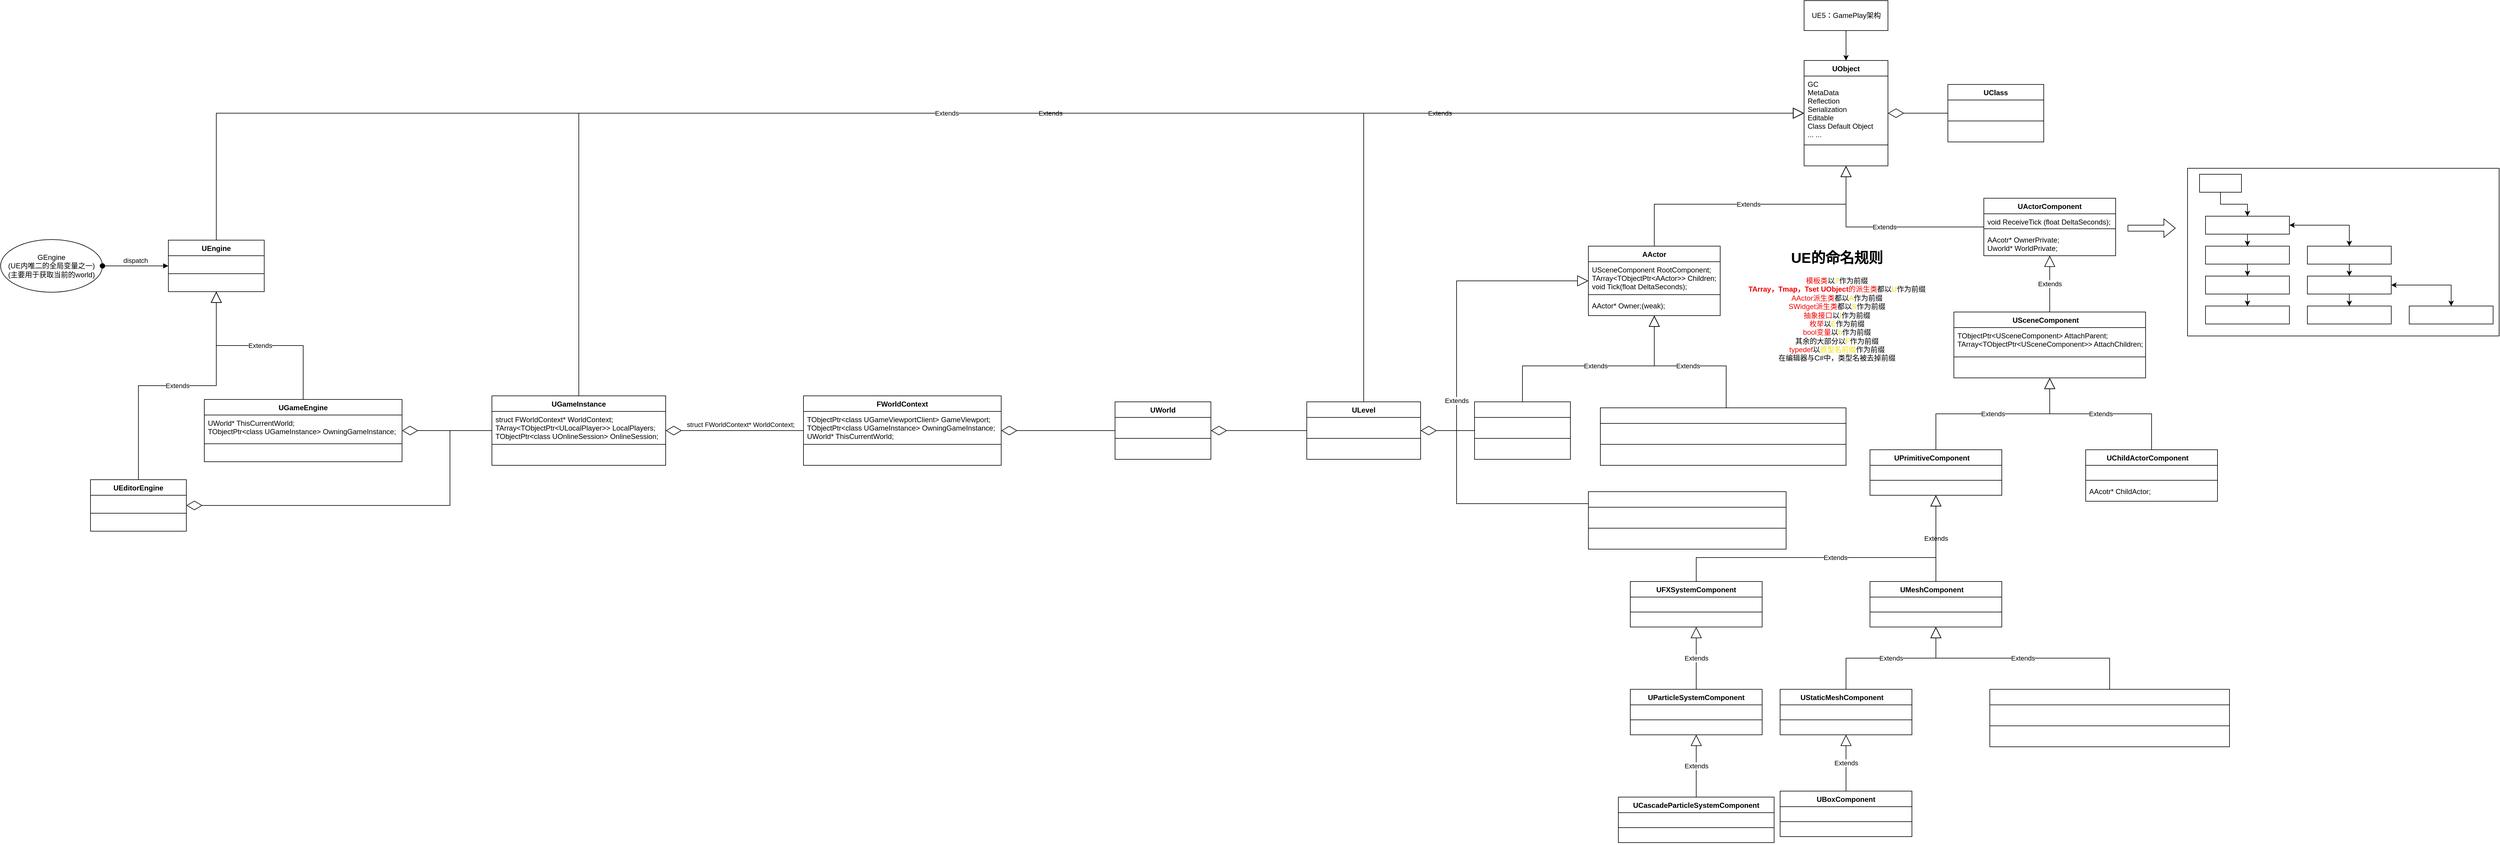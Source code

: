 <mxfile version="20.2.4" type="github">
  <diagram id="C5RBs43oDa-KdzZeNtuy" name="Page-1">
    <mxGraphModel dx="3688" dy="793" grid="1" gridSize="10" guides="0" tooltips="1" connect="1" arrows="1" fold="1" page="1" pageScale="1" pageWidth="827" pageHeight="1169" math="0" shadow="0">
      <root>
        <mxCell id="WIyWlLk6GJQsqaUBKTNV-0" />
        <mxCell id="WIyWlLk6GJQsqaUBKTNV-1" parent="WIyWlLk6GJQsqaUBKTNV-0" />
        <mxCell id="JBzvTZdr12KHgHO6GsRZ-7" style="edgeStyle=orthogonalEdgeStyle;rounded=0;orthogonalLoop=1;jettySize=auto;html=1;entryX=0.5;entryY=0;entryDx=0;entryDy=0;" parent="WIyWlLk6GJQsqaUBKTNV-1" source="JBzvTZdr12KHgHO6GsRZ-0" target="JBzvTZdr12KHgHO6GsRZ-3" edge="1">
          <mxGeometry relative="1" as="geometry" />
        </mxCell>
        <mxCell id="JBzvTZdr12KHgHO6GsRZ-0" value="UE5：GamePlay架构" style="html=1;" parent="WIyWlLk6GJQsqaUBKTNV-1" vertex="1">
          <mxGeometry x="760" y="140" width="140" height="50" as="geometry" />
        </mxCell>
        <mxCell id="JBzvTZdr12KHgHO6GsRZ-3" value="UObject" style="swimlane;fontStyle=1;align=center;verticalAlign=top;childLayout=stackLayout;horizontal=1;startSize=26;horizontalStack=0;resizeParent=1;resizeParentMax=0;resizeLast=0;collapsible=1;marginBottom=0;" parent="WIyWlLk6GJQsqaUBKTNV-1" vertex="1">
          <mxGeometry x="760" y="240" width="140" height="176" as="geometry">
            <mxRectangle x="760" y="240" width="90" height="30" as="alternateBounds" />
          </mxGeometry>
        </mxCell>
        <mxCell id="JBzvTZdr12KHgHO6GsRZ-4" value="GC&#xa;MetaData&#xa;Reflection&#xa;Serialization&#xa;Editable&#xa;Class Default Object&#xa;... ..." style="text;strokeColor=none;fillColor=none;align=left;verticalAlign=top;spacingLeft=4;spacingRight=4;overflow=hidden;rotatable=0;points=[[0,0.5],[1,0.5]];portConstraint=eastwest;" parent="JBzvTZdr12KHgHO6GsRZ-3" vertex="1">
          <mxGeometry y="26" width="140" height="110" as="geometry" />
        </mxCell>
        <mxCell id="JBzvTZdr12KHgHO6GsRZ-5" value="" style="line;strokeWidth=1;fillColor=none;align=left;verticalAlign=middle;spacingTop=-1;spacingLeft=3;spacingRight=3;rotatable=0;labelPosition=right;points=[];portConstraint=eastwest;" parent="JBzvTZdr12KHgHO6GsRZ-3" vertex="1">
          <mxGeometry y="136" width="140" height="10" as="geometry" />
        </mxCell>
        <mxCell id="MUJ9W9dtiulzGYs3bQJl-16" value=" " style="text;strokeColor=none;fillColor=none;align=left;verticalAlign=top;spacingLeft=4;spacingRight=4;overflow=hidden;rotatable=0;points=[[0,0.5],[1,0.5]];portConstraint=eastwest;" parent="JBzvTZdr12KHgHO6GsRZ-3" vertex="1">
          <mxGeometry y="146" width="140" height="30" as="geometry" />
        </mxCell>
        <mxCell id="JBzvTZdr12KHgHO6GsRZ-8" value="" style="endArrow=diamondThin;endFill=0;endSize=24;html=1;rounded=0;entryX=1;entryY=0.5;entryDx=0;entryDy=0;exitX=0;exitY=0.5;exitDx=0;exitDy=0;edgeStyle=orthogonalEdgeStyle;" parent="WIyWlLk6GJQsqaUBKTNV-1" source="JBzvTZdr12KHgHO6GsRZ-9" target="JBzvTZdr12KHgHO6GsRZ-3" edge="1">
          <mxGeometry width="160" relative="1" as="geometry">
            <mxPoint x="1000" y="323" as="sourcePoint" />
            <mxPoint x="1110" y="310" as="targetPoint" />
          </mxGeometry>
        </mxCell>
        <mxCell id="JBzvTZdr12KHgHO6GsRZ-9" value="UClass" style="swimlane;fontStyle=1;align=center;verticalAlign=top;childLayout=stackLayout;horizontal=1;startSize=26;horizontalStack=0;resizeParent=1;resizeParentMax=0;resizeLast=0;collapsible=1;marginBottom=0;" parent="WIyWlLk6GJQsqaUBKTNV-1" vertex="1">
          <mxGeometry x="1000" y="280" width="160" height="96" as="geometry">
            <mxRectangle x="1000" y="284" width="80" height="30" as="alternateBounds" />
          </mxGeometry>
        </mxCell>
        <mxCell id="JBzvTZdr12KHgHO6GsRZ-10" value="  " style="text;strokeColor=none;fillColor=none;align=left;verticalAlign=top;spacingLeft=4;spacingRight=4;overflow=hidden;rotatable=0;points=[[0,0.5],[1,0.5]];portConstraint=eastwest;" parent="JBzvTZdr12KHgHO6GsRZ-9" vertex="1">
          <mxGeometry y="26" width="160" height="30" as="geometry" />
        </mxCell>
        <mxCell id="JBzvTZdr12KHgHO6GsRZ-11" value="" style="line;strokeWidth=1;fillColor=none;align=left;verticalAlign=middle;spacingTop=-1;spacingLeft=3;spacingRight=3;rotatable=0;labelPosition=right;points=[];portConstraint=eastwest;" parent="JBzvTZdr12KHgHO6GsRZ-9" vertex="1">
          <mxGeometry y="56" width="160" height="10" as="geometry" />
        </mxCell>
        <mxCell id="JBzvTZdr12KHgHO6GsRZ-12" value="  " style="text;strokeColor=none;fillColor=none;align=left;verticalAlign=top;spacingLeft=4;spacingRight=4;overflow=hidden;rotatable=0;points=[[0,0.5],[1,0.5]];portConstraint=eastwest;" parent="JBzvTZdr12KHgHO6GsRZ-9" vertex="1">
          <mxGeometry y="66" width="160" height="30" as="geometry" />
        </mxCell>
        <mxCell id="JBzvTZdr12KHgHO6GsRZ-13" value="AActor" style="swimlane;fontStyle=1;align=center;verticalAlign=top;childLayout=stackLayout;horizontal=1;startSize=26;horizontalStack=0;resizeParent=1;resizeParentMax=0;resizeLast=0;collapsible=1;marginBottom=0;" parent="WIyWlLk6GJQsqaUBKTNV-1" vertex="1">
          <mxGeometry x="400" y="550" width="220" height="116" as="geometry">
            <mxRectangle x="293" y="515" width="80" height="30" as="alternateBounds" />
          </mxGeometry>
        </mxCell>
        <mxCell id="JBzvTZdr12KHgHO6GsRZ-14" value="USceneComponent RootComponent;&#xa;TArray&lt;TObjectPtr&lt;AActor&gt;&gt; Children;&#xa;void Tick(float DeltaSeconds);" style="text;strokeColor=none;fillColor=none;align=left;verticalAlign=top;spacingLeft=4;spacingRight=4;overflow=hidden;rotatable=0;points=[[0,0.5],[1,0.5]];portConstraint=eastwest;" parent="JBzvTZdr12KHgHO6GsRZ-13" vertex="1">
          <mxGeometry y="26" width="220" height="50" as="geometry" />
        </mxCell>
        <mxCell id="JBzvTZdr12KHgHO6GsRZ-15" value="" style="line;strokeWidth=1;fillColor=none;align=left;verticalAlign=middle;spacingTop=-1;spacingLeft=3;spacingRight=3;rotatable=0;labelPosition=right;points=[];portConstraint=eastwest;" parent="JBzvTZdr12KHgHO6GsRZ-13" vertex="1">
          <mxGeometry y="76" width="220" height="10" as="geometry" />
        </mxCell>
        <mxCell id="JBzvTZdr12KHgHO6GsRZ-16" value="AActor* Owner;(weak);" style="text;strokeColor=none;fillColor=none;align=left;verticalAlign=top;spacingLeft=4;spacingRight=4;overflow=hidden;rotatable=0;points=[[0,0.5],[1,0.5]];portConstraint=eastwest;" parent="JBzvTZdr12KHgHO6GsRZ-13" vertex="1">
          <mxGeometry y="86" width="220" height="30" as="geometry" />
        </mxCell>
        <mxCell id="koClU784cWXa2UPkRBET-0" value="&lt;h1 style=&quot;&quot;&gt;UE的命名规则&lt;/h1&gt;&lt;div&gt;&lt;font color=&quot;#f00000&quot;&gt;模板类&lt;/font&gt;以&lt;font color=&quot;#f0e000&quot;&gt;T&lt;/font&gt;作为前缀&lt;/div&gt;&lt;div&gt;&lt;b&gt;&lt;font color=&quot;#f00000&quot;&gt;TArray，Tmap，Tset UObject&lt;/font&gt;&lt;/b&gt;&lt;font color=&quot;#f00000&quot;&gt;的派生类&lt;/font&gt;都以&lt;font color=&quot;#f0e000&quot;&gt;U&lt;/font&gt;作为前缀&lt;/div&gt;&lt;div&gt;&lt;font color=&quot;#f00000&quot;&gt;AActor派生类&lt;/font&gt;都以&lt;font color=&quot;#f0e000&quot;&gt;A&lt;/font&gt;作为前缀&lt;/div&gt;&lt;div&gt;&lt;font color=&quot;#f00000&quot;&gt;SWidget派生类&lt;/font&gt;都以&lt;font color=&quot;#f0e000&quot;&gt;S&lt;/font&gt;作为前缀&lt;/div&gt;&lt;div&gt;&lt;font color=&quot;#f00000&quot;&gt;抽象接口&lt;/font&gt;以&lt;font color=&quot;#f0e000&quot;&gt;I&lt;/font&gt;作为前缀&lt;/div&gt;&lt;div&gt;&lt;font color=&quot;#f00000&quot;&gt;枚举&lt;/font&gt;以&lt;font color=&quot;#f0e000&quot;&gt;E&lt;/font&gt;作为前缀&lt;/div&gt;&lt;div&gt;&lt;font color=&quot;#f00000&quot;&gt;bool变量&lt;/font&gt;以&lt;font color=&quot;#f0e000&quot;&gt;b&lt;/font&gt;作为前缀&lt;/div&gt;&lt;div&gt;其余的大部分以&lt;font color=&quot;#f0e000&quot;&gt;F&lt;/font&gt;作为前缀&lt;/div&gt;&lt;div&gt;&lt;font color=&quot;#f00000&quot;&gt;typedef&lt;/font&gt;以&lt;font color=&quot;#f0e000&quot;&gt;原型名前缀&lt;/font&gt;作为前缀&lt;/div&gt;&lt;div&gt;在编辑器与C#中，类型名被去掉前缀&lt;/div&gt;" style="text;html=1;strokeColor=none;fillColor=none;spacing=5;spacingTop=-20;whiteSpace=wrap;overflow=hidden;rounded=0;align=center;" parent="WIyWlLk6GJQsqaUBKTNV-1" vertex="1">
          <mxGeometry x="660" y="550" width="310" height="200" as="geometry" />
        </mxCell>
        <mxCell id="koClU784cWXa2UPkRBET-2" value="UActorComponent" style="swimlane;fontStyle=1;align=center;verticalAlign=top;childLayout=stackLayout;horizontal=1;startSize=26;horizontalStack=0;resizeParent=1;resizeParentMax=0;resizeLast=0;collapsible=1;marginBottom=0;" parent="WIyWlLk6GJQsqaUBKTNV-1" vertex="1">
          <mxGeometry x="1060" y="470" width="220" height="96" as="geometry">
            <mxRectangle x="1060" y="572" width="150" height="30" as="alternateBounds" />
          </mxGeometry>
        </mxCell>
        <mxCell id="koClU784cWXa2UPkRBET-3" value="void ReceiveTick (float DeltaSeconds);" style="text;strokeColor=none;fillColor=none;align=left;verticalAlign=top;spacingLeft=4;spacingRight=4;overflow=hidden;rotatable=0;points=[[0,0.5],[1,0.5]];portConstraint=eastwest;" parent="koClU784cWXa2UPkRBET-2" vertex="1">
          <mxGeometry y="26" width="220" height="20" as="geometry" />
        </mxCell>
        <mxCell id="koClU784cWXa2UPkRBET-4" value="" style="line;strokeWidth=1;fillColor=none;align=left;verticalAlign=middle;spacingTop=-1;spacingLeft=3;spacingRight=3;rotatable=0;labelPosition=right;points=[];portConstraint=eastwest;" parent="koClU784cWXa2UPkRBET-2" vertex="1">
          <mxGeometry y="46" width="220" height="10" as="geometry" />
        </mxCell>
        <mxCell id="koClU784cWXa2UPkRBET-5" value="AAcotr* OwnerPrivate;&#xa;Uworld* WorldPrivate;" style="text;strokeColor=none;fillColor=none;align=left;verticalAlign=top;spacingLeft=4;spacingRight=4;overflow=hidden;rotatable=0;points=[[0,0.5],[1,0.5]];portConstraint=eastwest;" parent="koClU784cWXa2UPkRBET-2" vertex="1">
          <mxGeometry y="56" width="220" height="40" as="geometry" />
        </mxCell>
        <mxCell id="koClU784cWXa2UPkRBET-9" value="USceneComponent    " style="swimlane;fontStyle=1;align=center;verticalAlign=top;childLayout=stackLayout;horizontal=1;startSize=26;horizontalStack=0;resizeParent=1;resizeParentMax=0;resizeLast=0;collapsible=1;marginBottom=0;" parent="WIyWlLk6GJQsqaUBKTNV-1" vertex="1">
          <mxGeometry x="1010" y="660" width="320" height="110" as="geometry" />
        </mxCell>
        <mxCell id="koClU784cWXa2UPkRBET-10" value="TObjectPtr&lt;USceneComponent&gt; AttachParent;&#xa;TArray&lt;TObjectPtr&lt;USceneComponent&gt;&gt; AttachChildren;" style="text;strokeColor=none;fillColor=none;align=left;verticalAlign=top;spacingLeft=4;spacingRight=4;overflow=hidden;rotatable=0;points=[[0,0.5],[1,0.5]];portConstraint=eastwest;" parent="koClU784cWXa2UPkRBET-9" vertex="1">
          <mxGeometry y="26" width="320" height="44" as="geometry" />
        </mxCell>
        <mxCell id="koClU784cWXa2UPkRBET-11" value="" style="line;strokeWidth=1;fillColor=none;align=left;verticalAlign=middle;spacingTop=-1;spacingLeft=3;spacingRight=3;rotatable=0;labelPosition=right;points=[];portConstraint=eastwest;" parent="koClU784cWXa2UPkRBET-9" vertex="1">
          <mxGeometry y="70" width="320" height="10" as="geometry" />
        </mxCell>
        <mxCell id="MUJ9W9dtiulzGYs3bQJl-30" value=" " style="text;strokeColor=none;fillColor=none;align=left;verticalAlign=top;spacingLeft=4;spacingRight=4;overflow=hidden;rotatable=0;points=[[0,0.5],[1,0.5]];portConstraint=eastwest;" parent="koClU784cWXa2UPkRBET-9" vertex="1">
          <mxGeometry y="80" width="320" height="30" as="geometry" />
        </mxCell>
        <mxCell id="koClU784cWXa2UPkRBET-14" value="UPrimitiveComponent    " style="swimlane;fontStyle=1;align=center;verticalAlign=top;childLayout=stackLayout;horizontal=1;startSize=26;horizontalStack=0;resizeParent=1;resizeParentMax=0;resizeLast=0;collapsible=1;marginBottom=0;" parent="WIyWlLk6GJQsqaUBKTNV-1" vertex="1">
          <mxGeometry x="870" y="890" width="220" height="76" as="geometry">
            <mxRectangle x="870" y="890" width="180" height="30" as="alternateBounds" />
          </mxGeometry>
        </mxCell>
        <mxCell id="koClU784cWXa2UPkRBET-15" value=" " style="text;strokeColor=none;fillColor=none;align=left;verticalAlign=top;spacingLeft=4;spacingRight=4;overflow=hidden;rotatable=0;points=[[0,0.5],[1,0.5]];portConstraint=eastwest;" parent="koClU784cWXa2UPkRBET-14" vertex="1">
          <mxGeometry y="26" width="220" height="20" as="geometry" />
        </mxCell>
        <mxCell id="koClU784cWXa2UPkRBET-16" value="" style="line;strokeWidth=1;fillColor=none;align=left;verticalAlign=middle;spacingTop=-1;spacingLeft=3;spacingRight=3;rotatable=0;labelPosition=right;points=[];portConstraint=eastwest;" parent="koClU784cWXa2UPkRBET-14" vertex="1">
          <mxGeometry y="46" width="220" height="10" as="geometry" />
        </mxCell>
        <mxCell id="koClU784cWXa2UPkRBET-17" value=" " style="text;strokeColor=none;fillColor=none;align=left;verticalAlign=top;spacingLeft=4;spacingRight=4;overflow=hidden;rotatable=0;points=[[0,0.5],[1,0.5]];portConstraint=eastwest;" parent="koClU784cWXa2UPkRBET-14" vertex="1">
          <mxGeometry y="56" width="220" height="20" as="geometry" />
        </mxCell>
        <mxCell id="koClU784cWXa2UPkRBET-19" value="UChildActorComponent    " style="swimlane;fontStyle=1;align=center;verticalAlign=top;childLayout=stackLayout;horizontal=1;startSize=26;horizontalStack=0;resizeParent=1;resizeParentMax=0;resizeLast=0;collapsible=1;marginBottom=0;" parent="WIyWlLk6GJQsqaUBKTNV-1" vertex="1">
          <mxGeometry x="1230" y="890" width="220" height="86" as="geometry" />
        </mxCell>
        <mxCell id="koClU784cWXa2UPkRBET-20" value=" " style="text;strokeColor=none;fillColor=none;align=left;verticalAlign=top;spacingLeft=4;spacingRight=4;overflow=hidden;rotatable=0;points=[[0,0.5],[1,0.5]];portConstraint=eastwest;" parent="koClU784cWXa2UPkRBET-19" vertex="1">
          <mxGeometry y="26" width="220" height="20" as="geometry" />
        </mxCell>
        <mxCell id="koClU784cWXa2UPkRBET-21" value="" style="line;strokeWidth=1;fillColor=none;align=left;verticalAlign=middle;spacingTop=-1;spacingLeft=3;spacingRight=3;rotatable=0;labelPosition=right;points=[];portConstraint=eastwest;" parent="koClU784cWXa2UPkRBET-19" vertex="1">
          <mxGeometry y="46" width="220" height="10" as="geometry" />
        </mxCell>
        <mxCell id="koClU784cWXa2UPkRBET-22" value="AAcotr* ChildActor;" style="text;strokeColor=none;fillColor=none;align=left;verticalAlign=top;spacingLeft=4;spacingRight=4;overflow=hidden;rotatable=0;points=[[0,0.5],[1,0.5]];portConstraint=eastwest;" parent="koClU784cWXa2UPkRBET-19" vertex="1">
          <mxGeometry y="56" width="220" height="30" as="geometry" />
        </mxCell>
        <mxCell id="koClU784cWXa2UPkRBET-24" value="UMeshComponent    " style="swimlane;fontStyle=1;align=center;verticalAlign=top;childLayout=stackLayout;horizontal=1;startSize=26;horizontalStack=0;resizeParent=1;resizeParentMax=0;resizeLast=0;collapsible=1;marginBottom=0;" parent="WIyWlLk6GJQsqaUBKTNV-1" vertex="1">
          <mxGeometry x="870" y="1110" width="220" height="76" as="geometry" />
        </mxCell>
        <mxCell id="koClU784cWXa2UPkRBET-25" value=" " style="text;strokeColor=none;fillColor=none;align=left;verticalAlign=top;spacingLeft=4;spacingRight=4;overflow=hidden;rotatable=0;points=[[0,0.5],[1,0.5]];portConstraint=eastwest;" parent="koClU784cWXa2UPkRBET-24" vertex="1">
          <mxGeometry y="26" width="220" height="20" as="geometry" />
        </mxCell>
        <mxCell id="koClU784cWXa2UPkRBET-26" value="" style="line;strokeWidth=1;fillColor=none;align=left;verticalAlign=middle;spacingTop=-1;spacingLeft=3;spacingRight=3;rotatable=0;labelPosition=right;points=[];portConstraint=eastwest;" parent="koClU784cWXa2UPkRBET-24" vertex="1">
          <mxGeometry y="46" width="220" height="10" as="geometry" />
        </mxCell>
        <mxCell id="koClU784cWXa2UPkRBET-27" value=" " style="text;strokeColor=none;fillColor=none;align=left;verticalAlign=top;spacingLeft=4;spacingRight=4;overflow=hidden;rotatable=0;points=[[0,0.5],[1,0.5]];portConstraint=eastwest;" parent="koClU784cWXa2UPkRBET-24" vertex="1">
          <mxGeometry y="56" width="220" height="20" as="geometry" />
        </mxCell>
        <mxCell id="koClU784cWXa2UPkRBET-29" value="UStaticMeshComponent    " style="swimlane;fontStyle=1;align=center;verticalAlign=top;childLayout=stackLayout;horizontal=1;startSize=26;horizontalStack=0;resizeParent=1;resizeParentMax=0;resizeLast=0;collapsible=1;marginBottom=0;" parent="WIyWlLk6GJQsqaUBKTNV-1" vertex="1">
          <mxGeometry x="720" y="1290" width="220" height="76" as="geometry" />
        </mxCell>
        <mxCell id="koClU784cWXa2UPkRBET-30" value=" " style="text;strokeColor=none;fillColor=none;align=left;verticalAlign=top;spacingLeft=4;spacingRight=4;overflow=hidden;rotatable=0;points=[[0,0.5],[1,0.5]];portConstraint=eastwest;" parent="koClU784cWXa2UPkRBET-29" vertex="1">
          <mxGeometry y="26" width="220" height="20" as="geometry" />
        </mxCell>
        <mxCell id="koClU784cWXa2UPkRBET-31" value="" style="line;strokeWidth=1;fillColor=none;align=left;verticalAlign=middle;spacingTop=-1;spacingLeft=3;spacingRight=3;rotatable=0;labelPosition=right;points=[];portConstraint=eastwest;" parent="koClU784cWXa2UPkRBET-29" vertex="1">
          <mxGeometry y="46" width="220" height="10" as="geometry" />
        </mxCell>
        <mxCell id="koClU784cWXa2UPkRBET-32" value=" " style="text;strokeColor=none;fillColor=none;align=left;verticalAlign=top;spacingLeft=4;spacingRight=4;overflow=hidden;rotatable=0;points=[[0,0.5],[1,0.5]];portConstraint=eastwest;" parent="koClU784cWXa2UPkRBET-29" vertex="1">
          <mxGeometry y="56" width="220" height="20" as="geometry" />
        </mxCell>
        <mxCell id="koClU784cWXa2UPkRBET-40" value="USkinnedMeshComponent" style="swimlane;fontStyle=1;align=center;verticalAlign=top;childLayout=stackLayout;horizontal=1;startSize=26;horizontalStack=0;resizeParent=1;resizeParentMax=0;resizeLast=0;collapsible=1;marginBottom=0;fontColor=#FFFFFF;" parent="WIyWlLk6GJQsqaUBKTNV-1" vertex="1">
          <mxGeometry x="1070" y="1290" width="400" height="96" as="geometry" />
        </mxCell>
        <mxCell id="koClU784cWXa2UPkRBET-41" value="TWeakObjectPtr&lt;USkinnedMeshComponent&gt; MasterPoseComponent;&#xa;void FAnimationRecorderManager::Tick(float DeltaTime);&#xa;" style="text;strokeColor=none;fillColor=none;align=left;verticalAlign=top;spacingLeft=4;spacingRight=4;overflow=hidden;rotatable=0;points=[[0,0.5],[1,0.5]];portConstraint=eastwest;fontColor=#FFFFFF;" parent="koClU784cWXa2UPkRBET-40" vertex="1">
          <mxGeometry y="26" width="400" height="30" as="geometry" />
        </mxCell>
        <mxCell id="koClU784cWXa2UPkRBET-42" value="" style="line;strokeWidth=1;fillColor=none;align=left;verticalAlign=middle;spacingTop=-1;spacingLeft=3;spacingRight=3;rotatable=0;labelPosition=right;points=[];portConstraint=eastwest;fontColor=#F0E000;" parent="koClU784cWXa2UPkRBET-40" vertex="1">
          <mxGeometry y="56" width="400" height="10" as="geometry" />
        </mxCell>
        <mxCell id="koClU784cWXa2UPkRBET-43" value=" " style="text;strokeColor=none;fillColor=none;align=left;verticalAlign=top;spacingLeft=4;spacingRight=4;overflow=hidden;rotatable=0;points=[[0,0.5],[1,0.5]];portConstraint=eastwest;fontColor=#FFFFFF;" parent="koClU784cWXa2UPkRBET-40" vertex="1">
          <mxGeometry y="66" width="400" height="30" as="geometry" />
        </mxCell>
        <mxCell id="koClU784cWXa2UPkRBET-45" value="epic" style="whiteSpace=wrap;html=1;fontColor=#FFFFFF;container=1;" parent="WIyWlLk6GJQsqaUBKTNV-1" vertex="1">
          <mxGeometry x="1400" y="420" width="520" height="280" as="geometry" />
        </mxCell>
        <mxCell id="koClU784cWXa2UPkRBET-46" value="Actor" style="rounded=0;whiteSpace=wrap;html=1;fontColor=#FFFFFF;" parent="koClU784cWXa2UPkRBET-45" vertex="1">
          <mxGeometry x="20" y="10" width="70" height="30" as="geometry" />
        </mxCell>
        <mxCell id="koClU784cWXa2UPkRBET-48" value="（Scene Component）&lt;br&gt;Root Component" style="whiteSpace=wrap;html=1;fontColor=#FFFFFF;rounded=0;" parent="koClU784cWXa2UPkRBET-45" vertex="1">
          <mxGeometry x="30" y="80" width="140" height="30" as="geometry" />
        </mxCell>
        <mxCell id="koClU784cWXa2UPkRBET-49" value="" style="edgeStyle=orthogonalEdgeStyle;rounded=0;orthogonalLoop=1;jettySize=auto;html=1;fontColor=#FFFFFF;" parent="koClU784cWXa2UPkRBET-45" source="koClU784cWXa2UPkRBET-46" target="koClU784cWXa2UPkRBET-48" edge="1">
          <mxGeometry relative="1" as="geometry" />
        </mxCell>
        <mxCell id="koClU784cWXa2UPkRBET-50" value="Actor Component" style="whiteSpace=wrap;html=1;fontColor=#FFFFFF;rounded=0;" parent="koClU784cWXa2UPkRBET-45" vertex="1">
          <mxGeometry x="30" y="130" width="140" height="30" as="geometry" />
        </mxCell>
        <mxCell id="koClU784cWXa2UPkRBET-51" value="" style="edgeStyle=orthogonalEdgeStyle;rounded=0;orthogonalLoop=1;jettySize=auto;html=1;fontColor=#FFFFFF;" parent="koClU784cWXa2UPkRBET-45" source="koClU784cWXa2UPkRBET-48" target="koClU784cWXa2UPkRBET-50" edge="1">
          <mxGeometry relative="1" as="geometry" />
        </mxCell>
        <mxCell id="koClU784cWXa2UPkRBET-52" value="Actor Component" style="whiteSpace=wrap;html=1;fontColor=#FFFFFF;rounded=0;" parent="koClU784cWXa2UPkRBET-45" vertex="1">
          <mxGeometry x="30" y="180" width="140" height="30" as="geometry" />
        </mxCell>
        <mxCell id="koClU784cWXa2UPkRBET-53" value="" style="edgeStyle=orthogonalEdgeStyle;rounded=0;orthogonalLoop=1;jettySize=auto;html=1;fontColor=#FFFFFF;" parent="koClU784cWXa2UPkRBET-45" source="koClU784cWXa2UPkRBET-50" target="koClU784cWXa2UPkRBET-52" edge="1">
          <mxGeometry relative="1" as="geometry" />
        </mxCell>
        <mxCell id="koClU784cWXa2UPkRBET-54" value="... ..." style="whiteSpace=wrap;html=1;fontColor=#FFFFFF;rounded=0;" parent="koClU784cWXa2UPkRBET-45" vertex="1">
          <mxGeometry x="30" y="230" width="140" height="30" as="geometry" />
        </mxCell>
        <mxCell id="koClU784cWXa2UPkRBET-55" value="" style="edgeStyle=orthogonalEdgeStyle;rounded=0;orthogonalLoop=1;jettySize=auto;html=1;fontColor=#FFFFFF;" parent="koClU784cWXa2UPkRBET-45" source="koClU784cWXa2UPkRBET-52" target="koClU784cWXa2UPkRBET-54" edge="1">
          <mxGeometry relative="1" as="geometry" />
        </mxCell>
        <mxCell id="koClU784cWXa2UPkRBET-63" style="edgeStyle=orthogonalEdgeStyle;rounded=0;orthogonalLoop=1;jettySize=auto;html=1;exitX=0.5;exitY=0;exitDx=0;exitDy=0;entryX=1;entryY=0.5;entryDx=0;entryDy=0;fontColor=#FFFFFF;" parent="koClU784cWXa2UPkRBET-45" source="koClU784cWXa2UPkRBET-57" target="koClU784cWXa2UPkRBET-48" edge="1">
          <mxGeometry relative="1" as="geometry" />
        </mxCell>
        <mxCell id="koClU784cWXa2UPkRBET-57" value="Scene Component" style="whiteSpace=wrap;html=1;fontColor=#FFFFFF;rounded=0;" parent="koClU784cWXa2UPkRBET-45" vertex="1">
          <mxGeometry x="200" y="130" width="140" height="30" as="geometry" />
        </mxCell>
        <mxCell id="koClU784cWXa2UPkRBET-58" value="" style="edgeStyle=orthogonalEdgeStyle;rounded=0;orthogonalLoop=1;jettySize=auto;html=1;fontColor=#FFFFFF;" parent="koClU784cWXa2UPkRBET-45" source="koClU784cWXa2UPkRBET-48" target="koClU784cWXa2UPkRBET-57" edge="1">
          <mxGeometry relative="1" as="geometry" />
        </mxCell>
        <mxCell id="koClU784cWXa2UPkRBET-59" value="Scene Component" style="whiteSpace=wrap;html=1;fontColor=#FFFFFF;rounded=0;" parent="koClU784cWXa2UPkRBET-45" vertex="1">
          <mxGeometry x="200" y="180" width="140" height="30" as="geometry" />
        </mxCell>
        <mxCell id="koClU784cWXa2UPkRBET-60" value="" style="edgeStyle=orthogonalEdgeStyle;rounded=0;orthogonalLoop=1;jettySize=auto;html=1;fontColor=#FFFFFF;" parent="koClU784cWXa2UPkRBET-45" source="koClU784cWXa2UPkRBET-57" target="koClU784cWXa2UPkRBET-59" edge="1">
          <mxGeometry relative="1" as="geometry" />
        </mxCell>
        <mxCell id="koClU784cWXa2UPkRBET-61" value="Scene Component" style="whiteSpace=wrap;html=1;fontColor=#FFFFFF;rounded=0;" parent="koClU784cWXa2UPkRBET-45" vertex="1">
          <mxGeometry x="200" y="230" width="140" height="30" as="geometry" />
        </mxCell>
        <mxCell id="koClU784cWXa2UPkRBET-62" value="" style="edgeStyle=orthogonalEdgeStyle;rounded=0;orthogonalLoop=1;jettySize=auto;html=1;fontColor=#FFFFFF;" parent="koClU784cWXa2UPkRBET-45" source="koClU784cWXa2UPkRBET-59" target="koClU784cWXa2UPkRBET-61" edge="1">
          <mxGeometry relative="1" as="geometry" />
        </mxCell>
        <mxCell id="koClU784cWXa2UPkRBET-66" style="edgeStyle=orthogonalEdgeStyle;rounded=0;orthogonalLoop=1;jettySize=auto;html=1;exitX=0.5;exitY=0;exitDx=0;exitDy=0;entryX=1;entryY=0.5;entryDx=0;entryDy=0;fontColor=#FFFFFF;" parent="koClU784cWXa2UPkRBET-45" source="koClU784cWXa2UPkRBET-64" target="koClU784cWXa2UPkRBET-59" edge="1">
          <mxGeometry relative="1" as="geometry" />
        </mxCell>
        <mxCell id="koClU784cWXa2UPkRBET-64" value="Scene Component" style="whiteSpace=wrap;html=1;fontColor=#FFFFFF;rounded=0;" parent="koClU784cWXa2UPkRBET-45" vertex="1">
          <mxGeometry x="370" y="230" width="140" height="30" as="geometry" />
        </mxCell>
        <mxCell id="koClU784cWXa2UPkRBET-65" value="" style="edgeStyle=orthogonalEdgeStyle;rounded=0;orthogonalLoop=1;jettySize=auto;html=1;fontColor=#FFFFFF;" parent="koClU784cWXa2UPkRBET-45" source="koClU784cWXa2UPkRBET-59" target="koClU784cWXa2UPkRBET-64" edge="1">
          <mxGeometry relative="1" as="geometry" />
        </mxCell>
        <mxCell id="koClU784cWXa2UPkRBET-67" value="" style="shape=flexArrow;endArrow=classic;html=1;rounded=0;fontColor=#FFFFFF;" parent="WIyWlLk6GJQsqaUBKTNV-1" edge="1">
          <mxGeometry width="50" height="50" relative="1" as="geometry">
            <mxPoint x="1300" y="520" as="sourcePoint" />
            <mxPoint x="1380" y="520" as="targetPoint" />
          </mxGeometry>
        </mxCell>
        <mxCell id="koClU784cWXa2UPkRBET-68" value="UParticleSystemComponent" style="swimlane;fontStyle=1;align=center;verticalAlign=top;childLayout=stackLayout;horizontal=1;startSize=26;horizontalStack=0;resizeParent=1;resizeParentMax=0;resizeLast=0;collapsible=1;marginBottom=0;" parent="WIyWlLk6GJQsqaUBKTNV-1" vertex="1">
          <mxGeometry x="470" y="1290" width="220" height="76" as="geometry">
            <mxRectangle x="470" y="1290" width="200" height="30" as="alternateBounds" />
          </mxGeometry>
        </mxCell>
        <mxCell id="koClU784cWXa2UPkRBET-69" value=" " style="text;strokeColor=none;fillColor=none;align=left;verticalAlign=top;spacingLeft=4;spacingRight=4;overflow=hidden;rotatable=0;points=[[0,0.5],[1,0.5]];portConstraint=eastwest;" parent="koClU784cWXa2UPkRBET-68" vertex="1">
          <mxGeometry y="26" width="220" height="20" as="geometry" />
        </mxCell>
        <mxCell id="koClU784cWXa2UPkRBET-70" value="" style="line;strokeWidth=1;fillColor=none;align=left;verticalAlign=middle;spacingTop=-1;spacingLeft=3;spacingRight=3;rotatable=0;labelPosition=right;points=[];portConstraint=eastwest;" parent="koClU784cWXa2UPkRBET-68" vertex="1">
          <mxGeometry y="46" width="220" height="10" as="geometry" />
        </mxCell>
        <mxCell id="koClU784cWXa2UPkRBET-71" value=" " style="text;strokeColor=none;fillColor=none;align=left;verticalAlign=top;spacingLeft=4;spacingRight=4;overflow=hidden;rotatable=0;points=[[0,0.5],[1,0.5]];portConstraint=eastwest;" parent="koClU784cWXa2UPkRBET-68" vertex="1">
          <mxGeometry y="56" width="220" height="20" as="geometry" />
        </mxCell>
        <mxCell id="koClU784cWXa2UPkRBET-73" value="UBoxComponent" style="swimlane;fontStyle=1;align=center;verticalAlign=top;childLayout=stackLayout;horizontal=1;startSize=26;horizontalStack=0;resizeParent=1;resizeParentMax=0;resizeLast=0;collapsible=1;marginBottom=0;" parent="WIyWlLk6GJQsqaUBKTNV-1" vertex="1">
          <mxGeometry x="720" y="1460" width="220" height="76" as="geometry" />
        </mxCell>
        <mxCell id="koClU784cWXa2UPkRBET-74" value=" " style="text;strokeColor=none;fillColor=none;align=left;verticalAlign=top;spacingLeft=4;spacingRight=4;overflow=hidden;rotatable=0;points=[[0,0.5],[1,0.5]];portConstraint=eastwest;" parent="koClU784cWXa2UPkRBET-73" vertex="1">
          <mxGeometry y="26" width="220" height="20" as="geometry" />
        </mxCell>
        <mxCell id="koClU784cWXa2UPkRBET-75" value="" style="line;strokeWidth=1;fillColor=none;align=left;verticalAlign=middle;spacingTop=-1;spacingLeft=3;spacingRight=3;rotatable=0;labelPosition=right;points=[];portConstraint=eastwest;" parent="koClU784cWXa2UPkRBET-73" vertex="1">
          <mxGeometry y="46" width="220" height="10" as="geometry" />
        </mxCell>
        <mxCell id="koClU784cWXa2UPkRBET-76" value=" " style="text;strokeColor=none;fillColor=none;align=left;verticalAlign=top;spacingLeft=4;spacingRight=4;overflow=hidden;rotatable=0;points=[[0,0.5],[1,0.5]];portConstraint=eastwest;" parent="koClU784cWXa2UPkRBET-73" vertex="1">
          <mxGeometry y="56" width="220" height="20" as="geometry" />
        </mxCell>
        <mxCell id="koClU784cWXa2UPkRBET-78" value="ULevel" style="swimlane;fontStyle=1;align=center;verticalAlign=top;childLayout=stackLayout;horizontal=1;startSize=26;horizontalStack=0;resizeParent=1;resizeParentMax=0;resizeLast=0;collapsible=1;marginBottom=0;" parent="WIyWlLk6GJQsqaUBKTNV-1" vertex="1">
          <mxGeometry x="-70" y="810" width="190" height="96" as="geometry">
            <mxRectangle x="-220" y="761" width="80" height="30" as="alternateBounds" />
          </mxGeometry>
        </mxCell>
        <mxCell id="koClU784cWXa2UPkRBET-79" value=" " style="text;strokeColor=none;fillColor=none;align=left;verticalAlign=top;spacingLeft=4;spacingRight=4;overflow=hidden;rotatable=0;points=[[0,0.5],[1,0.5]];portConstraint=eastwest;" parent="koClU784cWXa2UPkRBET-78" vertex="1">
          <mxGeometry y="26" width="190" height="30" as="geometry" />
        </mxCell>
        <mxCell id="koClU784cWXa2UPkRBET-80" value="" style="line;strokeWidth=1;fillColor=none;align=left;verticalAlign=middle;spacingTop=-1;spacingLeft=3;spacingRight=3;rotatable=0;labelPosition=right;points=[];portConstraint=eastwest;" parent="koClU784cWXa2UPkRBET-78" vertex="1">
          <mxGeometry y="56" width="190" height="10" as="geometry" />
        </mxCell>
        <mxCell id="koClU784cWXa2UPkRBET-81" value=" " style="text;strokeColor=none;fillColor=none;align=left;verticalAlign=top;spacingLeft=4;spacingRight=4;overflow=hidden;rotatable=0;points=[[0,0.5],[1,0.5]];portConstraint=eastwest;" parent="koClU784cWXa2UPkRBET-78" vertex="1">
          <mxGeometry y="66" width="190" height="30" as="geometry" />
        </mxCell>
        <mxCell id="koClU784cWXa2UPkRBET-83" value="" style="endArrow=diamondThin;endFill=0;endSize=24;html=1;rounded=0;fontColor=#FFFFFF;entryX=1;entryY=0.5;entryDx=0;entryDy=0;exitX=0;exitY=0.5;exitDx=0;exitDy=0;edgeStyle=orthogonalEdgeStyle;" parent="WIyWlLk6GJQsqaUBKTNV-1" source="koClU784cWXa2UPkRBET-84" target="koClU784cWXa2UPkRBET-78" edge="1">
          <mxGeometry width="160" relative="1" as="geometry">
            <mxPoint x="-60" y="828" as="sourcePoint" />
            <mxPoint x="80" y="810" as="targetPoint" />
          </mxGeometry>
        </mxCell>
        <mxCell id="koClU784cWXa2UPkRBET-84" value="ALevelScriptActor" style="swimlane;fontStyle=1;align=center;verticalAlign=top;childLayout=stackLayout;horizontal=1;startSize=26;horizontalStack=0;resizeParent=1;resizeParentMax=0;resizeLast=0;collapsible=1;marginBottom=0;fontColor=#FFFFFF;" parent="WIyWlLk6GJQsqaUBKTNV-1" vertex="1">
          <mxGeometry x="210" y="810" width="160" height="96" as="geometry">
            <mxRectangle x="100" y="779" width="150" height="30" as="alternateBounds" />
          </mxGeometry>
        </mxCell>
        <mxCell id="MUJ9W9dtiulzGYs3bQJl-24" value=" " style="text;strokeColor=none;fillColor=none;align=left;verticalAlign=top;spacingLeft=4;spacingRight=4;overflow=hidden;rotatable=0;points=[[0,0.5],[1,0.5]];portConstraint=eastwest;" parent="koClU784cWXa2UPkRBET-84" vertex="1">
          <mxGeometry y="26" width="160" height="30" as="geometry" />
        </mxCell>
        <mxCell id="koClU784cWXa2UPkRBET-86" value="" style="line;strokeWidth=1;fillColor=none;align=left;verticalAlign=middle;spacingTop=-1;spacingLeft=3;spacingRight=3;rotatable=0;labelPosition=right;points=[];portConstraint=eastwest;fontColor=#FFFFFF;" parent="koClU784cWXa2UPkRBET-84" vertex="1">
          <mxGeometry y="56" width="160" height="10" as="geometry" />
        </mxCell>
        <mxCell id="koClU784cWXa2UPkRBET-87" value="unit32 bInputEnabled:1;" style="text;strokeColor=none;fillColor=none;align=left;verticalAlign=top;spacingLeft=4;spacingRight=4;overflow=hidden;rotatable=0;points=[[0,0.5],[1,0.5]];portConstraint=eastwest;fontColor=#FFFFFF;" parent="koClU784cWXa2UPkRBET-84" vertex="1">
          <mxGeometry y="66" width="160" height="30" as="geometry" />
        </mxCell>
        <mxCell id="koClU784cWXa2UPkRBET-90" value="AInfo" style="swimlane;fontStyle=1;align=center;verticalAlign=top;childLayout=stackLayout;horizontal=1;startSize=26;horizontalStack=0;resizeParent=1;resizeParentMax=0;resizeLast=0;collapsible=1;marginBottom=0;fontColor=#FFFFFF;" parent="WIyWlLk6GJQsqaUBKTNV-1" vertex="1">
          <mxGeometry x="420" y="820" width="410" height="96" as="geometry" />
        </mxCell>
        <mxCell id="MUJ9W9dtiulzGYs3bQJl-46" value=" " style="text;strokeColor=none;fillColor=none;align=left;verticalAlign=top;spacingLeft=4;spacingRight=4;overflow=hidden;rotatable=0;points=[[0,0.5],[1,0.5]];portConstraint=eastwest;" parent="koClU784cWXa2UPkRBET-90" vertex="1">
          <mxGeometry y="26" width="410" height="30" as="geometry" />
        </mxCell>
        <mxCell id="koClU784cWXa2UPkRBET-92" value="" style="line;strokeWidth=1;fillColor=none;align=left;verticalAlign=middle;spacingTop=-1;spacingLeft=3;spacingRight=3;rotatable=0;labelPosition=right;points=[];portConstraint=eastwest;fontColor=#FFFFFF;" parent="koClU784cWXa2UPkRBET-90" vertex="1">
          <mxGeometry y="56" width="410" height="10" as="geometry" />
        </mxCell>
        <mxCell id="koClU784cWXa2UPkRBET-93" value="ENGINE_API class UBillboardComponent* GetSpriteComponent() const;" style="text;strokeColor=none;fillColor=none;align=left;verticalAlign=top;spacingLeft=4;spacingRight=4;overflow=hidden;rotatable=0;points=[[0,0.5],[1,0.5]];portConstraint=eastwest;fontColor=#FFFFFF;" parent="koClU784cWXa2UPkRBET-90" vertex="1">
          <mxGeometry y="66" width="410" height="30" as="geometry" />
        </mxCell>
        <mxCell id="koClU784cWXa2UPkRBET-101" value="AWorldSettings" style="swimlane;fontStyle=1;align=center;verticalAlign=top;childLayout=stackLayout;horizontal=1;startSize=26;horizontalStack=0;resizeParent=1;resizeParentMax=0;resizeLast=0;collapsible=1;marginBottom=0;fontColor=#FFFFFF;" parent="WIyWlLk6GJQsqaUBKTNV-1" vertex="1">
          <mxGeometry x="400" y="960" width="330" height="96" as="geometry">
            <mxRectangle x="280" y="910" width="130" height="30" as="alternateBounds" />
          </mxGeometry>
        </mxCell>
        <mxCell id="koClU784cWXa2UPkRBET-102" value="TSubclassOf&lt;class AGameModeBase&gt; DefaultGameMode;" style="text;strokeColor=none;fillColor=none;align=left;verticalAlign=top;spacingLeft=4;spacingRight=4;overflow=hidden;rotatable=0;points=[[0,0.5],[1,0.5]];portConstraint=eastwest;fontColor=#FFFFFF;" parent="koClU784cWXa2UPkRBET-101" vertex="1">
          <mxGeometry y="26" width="330" height="30" as="geometry" />
        </mxCell>
        <mxCell id="koClU784cWXa2UPkRBET-103" value="" style="line;strokeWidth=1;fillColor=none;align=left;verticalAlign=middle;spacingTop=-1;spacingLeft=3;spacingRight=3;rotatable=0;labelPosition=right;points=[];portConstraint=eastwest;fontColor=#FFFFFF;" parent="koClU784cWXa2UPkRBET-101" vertex="1">
          <mxGeometry y="56" width="330" height="10" as="geometry" />
        </mxCell>
        <mxCell id="koClU784cWXa2UPkRBET-104" value="other settings" style="text;strokeColor=none;fillColor=none;align=left;verticalAlign=top;spacingLeft=4;spacingRight=4;overflow=hidden;rotatable=0;points=[[0,0.5],[1,0.5]];portConstraint=eastwest;fontColor=#FFFFFF;" parent="koClU784cWXa2UPkRBET-101" vertex="1">
          <mxGeometry y="66" width="330" height="30" as="geometry" />
        </mxCell>
        <mxCell id="MUJ9W9dtiulzGYs3bQJl-1" value="" style="endArrow=diamondThin;endFill=0;endSize=24;html=1;rounded=0;exitX=0;exitY=0.5;exitDx=0;exitDy=0;entryX=1;entryY=0.5;entryDx=0;entryDy=0;edgeStyle=orthogonalEdgeStyle;" parent="WIyWlLk6GJQsqaUBKTNV-1" source="koClU784cWXa2UPkRBET-78" target="MUJ9W9dtiulzGYs3bQJl-2" edge="1">
          <mxGeometry width="160" relative="1" as="geometry">
            <mxPoint x="-410" y="890" as="sourcePoint" />
            <mxPoint x="-360" y="862" as="targetPoint" />
          </mxGeometry>
        </mxCell>
        <mxCell id="MUJ9W9dtiulzGYs3bQJl-2" value="UWorld" style="swimlane;fontStyle=1;align=center;verticalAlign=top;childLayout=stackLayout;horizontal=1;startSize=26;horizontalStack=0;resizeParent=1;resizeParentMax=0;resizeLast=0;collapsible=1;marginBottom=0;" parent="WIyWlLk6GJQsqaUBKTNV-1" vertex="1">
          <mxGeometry x="-390" y="810" width="160" height="96" as="geometry">
            <mxRectangle x="-510" y="787" width="80" height="30" as="alternateBounds" />
          </mxGeometry>
        </mxCell>
        <mxCell id="MUJ9W9dtiulzGYs3bQJl-3" value=" " style="text;strokeColor=none;fillColor=none;align=left;verticalAlign=top;spacingLeft=4;spacingRight=4;overflow=hidden;rotatable=0;points=[[0,0.5],[1,0.5]];portConstraint=eastwest;container=0;" parent="MUJ9W9dtiulzGYs3bQJl-2" vertex="1">
          <mxGeometry y="26" width="160" height="30" as="geometry" />
        </mxCell>
        <mxCell id="MUJ9W9dtiulzGYs3bQJl-4" value="" style="line;strokeWidth=1;fillColor=none;align=left;verticalAlign=middle;spacingTop=-1;spacingLeft=3;spacingRight=3;rotatable=0;labelPosition=right;points=[];portConstraint=eastwest;" parent="MUJ9W9dtiulzGYs3bQJl-2" vertex="1">
          <mxGeometry y="56" width="160" height="10" as="geometry" />
        </mxCell>
        <mxCell id="MUJ9W9dtiulzGYs3bQJl-5" value=" " style="text;strokeColor=none;fillColor=none;align=left;verticalAlign=top;spacingLeft=4;spacingRight=4;overflow=hidden;rotatable=0;points=[[0,0.5],[1,0.5]];portConstraint=eastwest;" parent="MUJ9W9dtiulzGYs3bQJl-2" vertex="1">
          <mxGeometry y="66" width="160" height="30" as="geometry" />
        </mxCell>
        <mxCell id="MUJ9W9dtiulzGYs3bQJl-11" value="Extends" style="endArrow=block;endSize=16;endFill=0;html=1;rounded=0;exitX=0.5;exitY=0;exitDx=0;exitDy=0;entryX=0.5;entryY=1;entryDx=0;entryDy=0;edgeStyle=orthogonalEdgeStyle;" parent="WIyWlLk6GJQsqaUBKTNV-1" source="JBzvTZdr12KHgHO6GsRZ-13" target="JBzvTZdr12KHgHO6GsRZ-3" edge="1">
          <mxGeometry width="160" relative="1" as="geometry">
            <mxPoint x="484" y="490" as="sourcePoint" />
            <mxPoint x="825" y="388" as="targetPoint" />
            <Array as="points">
              <mxPoint x="510" y="480" />
              <mxPoint x="830" y="480" />
            </Array>
          </mxGeometry>
        </mxCell>
        <mxCell id="MUJ9W9dtiulzGYs3bQJl-18" value="Extends" style="endArrow=block;endSize=16;endFill=0;html=1;rounded=0;exitX=0.5;exitY=0;exitDx=0;exitDy=0;entryX=0;entryY=0.5;entryDx=0;entryDy=0;edgeStyle=orthogonalEdgeStyle;" parent="WIyWlLk6GJQsqaUBKTNV-1" source="koClU784cWXa2UPkRBET-78" target="JBzvTZdr12KHgHO6GsRZ-3" edge="1">
          <mxGeometry width="160" relative="1" as="geometry">
            <mxPoint x="-150" y="590" as="sourcePoint" />
            <mxPoint x="10" y="590" as="targetPoint" />
          </mxGeometry>
        </mxCell>
        <mxCell id="MUJ9W9dtiulzGYs3bQJl-20" value="Extends" style="endArrow=block;endSize=16;endFill=0;html=1;rounded=0;entryX=0;entryY=0.5;entryDx=0;entryDy=0;exitX=0;exitY=0.5;exitDx=0;exitDy=0;startArrow=none;startFill=0;edgeStyle=orthogonalEdgeStyle;" parent="WIyWlLk6GJQsqaUBKTNV-1" source="koClU784cWXa2UPkRBET-101" target="JBzvTZdr12KHgHO6GsRZ-13" edge="1">
          <mxGeometry width="160" relative="1" as="geometry">
            <mxPoint x="180" y="640" as="sourcePoint" />
            <mxPoint x="340.0" y="640" as="targetPoint" />
            <Array as="points">
              <mxPoint x="400" y="980" />
              <mxPoint x="180" y="980" />
              <mxPoint x="180" y="608" />
            </Array>
          </mxGeometry>
        </mxCell>
        <mxCell id="MUJ9W9dtiulzGYs3bQJl-21" value="Extends" style="endArrow=block;endSize=16;endFill=0;html=1;rounded=0;exitX=0.5;exitY=0;exitDx=0;exitDy=0;entryX=0.5;entryY=1;entryDx=0;entryDy=0;edgeStyle=orthogonalEdgeStyle;" parent="WIyWlLk6GJQsqaUBKTNV-1" source="koClU784cWXa2UPkRBET-84" target="JBzvTZdr12KHgHO6GsRZ-13" edge="1">
          <mxGeometry width="160" relative="1" as="geometry">
            <mxPoint x="330.0" y="720" as="sourcePoint" />
            <mxPoint x="510.0" y="700" as="targetPoint" />
            <Array as="points">
              <mxPoint x="290" y="750" />
              <mxPoint x="510" y="750" />
            </Array>
          </mxGeometry>
        </mxCell>
        <mxCell id="MUJ9W9dtiulzGYs3bQJl-22" value="Extends" style="endArrow=block;endSize=16;endFill=0;html=1;rounded=0;exitX=0.5;exitY=0;exitDx=0;exitDy=0;edgeStyle=orthogonalEdgeStyle;entryX=0.5;entryY=1;entryDx=0;entryDy=0;" parent="WIyWlLk6GJQsqaUBKTNV-1" source="koClU784cWXa2UPkRBET-90" target="JBzvTZdr12KHgHO6GsRZ-13" edge="1">
          <mxGeometry width="160" relative="1" as="geometry">
            <mxPoint x="560" y="730" as="sourcePoint" />
            <mxPoint x="450.0" y="600" as="targetPoint" />
            <Array as="points">
              <mxPoint x="630" y="750" />
              <mxPoint x="510" y="750" />
            </Array>
          </mxGeometry>
        </mxCell>
        <mxCell id="MUJ9W9dtiulzGYs3bQJl-25" value="Extends" style="endArrow=block;endSize=16;endFill=0;html=1;rounded=0;exitX=0;exitY=0.5;exitDx=0;exitDy=0;edgeStyle=orthogonalEdgeStyle;entryX=0.5;entryY=1;entryDx=0;entryDy=0;" parent="WIyWlLk6GJQsqaUBKTNV-1" source="koClU784cWXa2UPkRBET-2" target="JBzvTZdr12KHgHO6GsRZ-3" edge="1">
          <mxGeometry width="160" relative="1" as="geometry">
            <mxPoint x="780" y="580" as="sourcePoint" />
            <mxPoint x="860" y="450" as="targetPoint" />
          </mxGeometry>
        </mxCell>
        <mxCell id="MUJ9W9dtiulzGYs3bQJl-26" value="Extends" style="endArrow=block;endSize=16;endFill=0;html=1;rounded=0;entryX=0.5;entryY=1;entryDx=0;entryDy=0;exitX=0.5;exitY=0;exitDx=0;exitDy=0;edgeStyle=orthogonalEdgeStyle;" parent="WIyWlLk6GJQsqaUBKTNV-1" source="koClU784cWXa2UPkRBET-9" target="koClU784cWXa2UPkRBET-2" edge="1">
          <mxGeometry width="160" relative="1" as="geometry">
            <mxPoint x="1150" y="700" as="sourcePoint" />
            <mxPoint x="1310" y="700" as="targetPoint" />
          </mxGeometry>
        </mxCell>
        <mxCell id="MUJ9W9dtiulzGYs3bQJl-27" value="Extends" style="endArrow=block;endSize=16;endFill=0;html=1;rounded=0;exitX=0.5;exitY=0;exitDx=0;exitDy=0;entryX=0.5;entryY=1;entryDx=0;entryDy=0;edgeStyle=orthogonalEdgeStyle;" parent="WIyWlLk6GJQsqaUBKTNV-1" source="koClU784cWXa2UPkRBET-14" target="koClU784cWXa2UPkRBET-9" edge="1">
          <mxGeometry width="160" relative="1" as="geometry">
            <mxPoint x="1020" y="880" as="sourcePoint" />
            <mxPoint x="1180" y="880" as="targetPoint" />
          </mxGeometry>
        </mxCell>
        <mxCell id="MUJ9W9dtiulzGYs3bQJl-28" value="Extends" style="endArrow=block;endSize=16;endFill=0;html=1;rounded=0;entryX=0.5;entryY=1;entryDx=0;entryDy=0;exitX=0.5;exitY=0;exitDx=0;exitDy=0;edgeStyle=orthogonalEdgeStyle;" parent="WIyWlLk6GJQsqaUBKTNV-1" source="koClU784cWXa2UPkRBET-19" target="koClU784cWXa2UPkRBET-9" edge="1">
          <mxGeometry width="160" relative="1" as="geometry">
            <mxPoint x="1210" y="880" as="sourcePoint" />
            <mxPoint x="1370" y="880" as="targetPoint" />
          </mxGeometry>
        </mxCell>
        <mxCell id="MUJ9W9dtiulzGYs3bQJl-32" value="Extends" style="endArrow=block;endSize=16;endFill=0;html=1;rounded=0;entryX=0.5;entryY=1;entryDx=0;entryDy=0;exitX=0.5;exitY=0;exitDx=0;exitDy=0;edgeStyle=orthogonalEdgeStyle;" parent="WIyWlLk6GJQsqaUBKTNV-1" source="koClU784cWXa2UPkRBET-24" target="koClU784cWXa2UPkRBET-14" edge="1">
          <mxGeometry width="160" relative="1" as="geometry">
            <mxPoint x="910" y="1060" as="sourcePoint" />
            <mxPoint x="1070" y="1060" as="targetPoint" />
          </mxGeometry>
        </mxCell>
        <mxCell id="MUJ9W9dtiulzGYs3bQJl-33" value="Extends" style="endArrow=block;endSize=16;endFill=0;html=1;rounded=0;entryX=0.5;entryY=1;entryDx=0;entryDy=0;exitX=0.5;exitY=0;exitDx=0;exitDy=0;edgeStyle=orthogonalEdgeStyle;" parent="WIyWlLk6GJQsqaUBKTNV-1" source="koClU784cWXa2UPkRBET-29" target="koClU784cWXa2UPkRBET-24" edge="1">
          <mxGeometry width="160" relative="1" as="geometry">
            <mxPoint x="880" y="1230" as="sourcePoint" />
            <mxPoint x="1040" y="1230" as="targetPoint" />
          </mxGeometry>
        </mxCell>
        <mxCell id="MUJ9W9dtiulzGYs3bQJl-34" value="Extends" style="endArrow=block;endSize=16;endFill=0;html=1;rounded=0;entryX=0.5;entryY=1;entryDx=0;entryDy=0;exitX=0.5;exitY=0;exitDx=0;exitDy=0;edgeStyle=orthogonalEdgeStyle;" parent="WIyWlLk6GJQsqaUBKTNV-1" source="koClU784cWXa2UPkRBET-40" target="koClU784cWXa2UPkRBET-24" edge="1">
          <mxGeometry width="160" relative="1" as="geometry">
            <mxPoint x="1010" y="1240" as="sourcePoint" />
            <mxPoint x="1170" y="1240" as="targetPoint" />
          </mxGeometry>
        </mxCell>
        <mxCell id="MUJ9W9dtiulzGYs3bQJl-36" value="Extends" style="endArrow=block;endSize=16;endFill=0;html=1;rounded=0;entryX=0.5;entryY=1;entryDx=0;entryDy=0;exitX=0.5;exitY=0;exitDx=0;exitDy=0;edgeStyle=orthogonalEdgeStyle;" parent="WIyWlLk6GJQsqaUBKTNV-1" source="koClU784cWXa2UPkRBET-73" target="koClU784cWXa2UPkRBET-29" edge="1">
          <mxGeometry width="160" relative="1" as="geometry">
            <mxPoint x="880" y="1430" as="sourcePoint" />
            <mxPoint x="870" y="1390" as="targetPoint" />
          </mxGeometry>
        </mxCell>
        <mxCell id="MUJ9W9dtiulzGYs3bQJl-37" value="" style="endArrow=diamondThin;endFill=0;endSize=24;html=1;rounded=0;exitX=0;exitY=0.5;exitDx=0;exitDy=0;entryX=1;entryY=0.5;entryDx=0;entryDy=0;edgeStyle=orthogonalEdgeStyle;" parent="WIyWlLk6GJQsqaUBKTNV-1" source="MUJ9W9dtiulzGYs3bQJl-2" target="MUJ9W9dtiulzGYs3bQJl-38" edge="1">
          <mxGeometry width="160" relative="1" as="geometry">
            <mxPoint x="-637.954" y="871.816" as="sourcePoint" />
            <mxPoint x="-650" y="860" as="targetPoint" />
          </mxGeometry>
        </mxCell>
        <mxCell id="MUJ9W9dtiulzGYs3bQJl-38" value="FWorldContext" style="swimlane;fontStyle=1;align=center;verticalAlign=top;childLayout=stackLayout;horizontal=1;startSize=26;horizontalStack=0;resizeParent=1;resizeParentMax=0;resizeLast=0;collapsible=1;marginBottom=0;" parent="WIyWlLk6GJQsqaUBKTNV-1" vertex="1">
          <mxGeometry x="-910" y="800" width="330" height="116" as="geometry">
            <mxRectangle x="-910" y="800" width="130" height="30" as="alternateBounds" />
          </mxGeometry>
        </mxCell>
        <mxCell id="MUJ9W9dtiulzGYs3bQJl-39" value="TObjectPtr&lt;class UGameViewportClient&gt; GameViewport;&#xa;TObjectPtr&lt;class UGameInstance&gt; OwningGameInstance;&#xa;UWorld* ThisCurrentWorld;" style="text;strokeColor=none;fillColor=none;align=left;verticalAlign=top;spacingLeft=4;spacingRight=4;overflow=hidden;rotatable=0;points=[[0,0.5],[1,0.5]];portConstraint=eastwest;" parent="MUJ9W9dtiulzGYs3bQJl-38" vertex="1">
          <mxGeometry y="26" width="330" height="50" as="geometry" />
        </mxCell>
        <mxCell id="MUJ9W9dtiulzGYs3bQJl-40" value="" style="line;strokeWidth=1;fillColor=none;align=left;verticalAlign=middle;spacingTop=-1;spacingLeft=3;spacingRight=3;rotatable=0;labelPosition=right;points=[];portConstraint=eastwest;" parent="MUJ9W9dtiulzGYs3bQJl-38" vertex="1">
          <mxGeometry y="76" width="330" height="10" as="geometry" />
        </mxCell>
        <mxCell id="MUJ9W9dtiulzGYs3bQJl-41" value=" " style="text;strokeColor=none;fillColor=none;align=left;verticalAlign=top;spacingLeft=4;spacingRight=4;overflow=hidden;rotatable=0;points=[[0,0.5],[1,0.5]];portConstraint=eastwest;" parent="MUJ9W9dtiulzGYs3bQJl-38" vertex="1">
          <mxGeometry y="86" width="330" height="30" as="geometry" />
        </mxCell>
        <mxCell id="MUJ9W9dtiulzGYs3bQJl-56" value="UGameInstance" style="swimlane;fontStyle=1;align=center;verticalAlign=top;childLayout=stackLayout;horizontal=1;startSize=26;horizontalStack=0;resizeParent=1;resizeParentMax=0;resizeLast=0;collapsible=1;marginBottom=0;" parent="WIyWlLk6GJQsqaUBKTNV-1" vertex="1">
          <mxGeometry x="-1430" y="800" width="290" height="116" as="geometry">
            <mxRectangle x="-1430" y="800" width="100" height="30" as="alternateBounds" />
          </mxGeometry>
        </mxCell>
        <mxCell id="MUJ9W9dtiulzGYs3bQJl-57" value="struct FWorldContext* WorldContext;&#xa;TArray&lt;TObjectPtr&lt;ULocalPlayer&gt;&gt; LocalPlayers;&#xa;TObjectPtr&lt;class UOnlineSession&gt; OnlineSession;" style="text;strokeColor=none;fillColor=none;align=left;verticalAlign=top;spacingLeft=4;spacingRight=4;overflow=hidden;rotatable=0;points=[[0,0.5],[1,0.5]];portConstraint=eastwest;" parent="MUJ9W9dtiulzGYs3bQJl-56" vertex="1">
          <mxGeometry y="26" width="290" height="50" as="geometry" />
        </mxCell>
        <mxCell id="MUJ9W9dtiulzGYs3bQJl-58" value="" style="line;strokeWidth=1;fillColor=none;align=left;verticalAlign=middle;spacingTop=-1;spacingLeft=3;spacingRight=3;rotatable=0;labelPosition=right;points=[];portConstraint=eastwest;" parent="MUJ9W9dtiulzGYs3bQJl-56" vertex="1">
          <mxGeometry y="76" width="290" height="10" as="geometry" />
        </mxCell>
        <mxCell id="MUJ9W9dtiulzGYs3bQJl-59" value=" " style="text;strokeColor=none;fillColor=none;align=left;verticalAlign=top;spacingLeft=4;spacingRight=4;overflow=hidden;rotatable=0;points=[[0,0.5],[1,0.5]];portConstraint=eastwest;" parent="MUJ9W9dtiulzGYs3bQJl-56" vertex="1">
          <mxGeometry y="86" width="290" height="30" as="geometry" />
        </mxCell>
        <mxCell id="MUJ9W9dtiulzGYs3bQJl-60" value="" style="endArrow=diamondThin;endFill=0;endSize=24;html=1;rounded=0;elbow=vertical;entryX=1;entryY=0.5;entryDx=0;entryDy=0;exitX=0;exitY=0.5;exitDx=0;exitDy=0;" parent="WIyWlLk6GJQsqaUBKTNV-1" source="MUJ9W9dtiulzGYs3bQJl-38" target="MUJ9W9dtiulzGYs3bQJl-56" edge="1">
          <mxGeometry width="160" relative="1" as="geometry">
            <mxPoint x="-930" y="830" as="sourcePoint" />
            <mxPoint x="-770" y="830" as="targetPoint" />
          </mxGeometry>
        </mxCell>
        <mxCell id="MUJ9W9dtiulzGYs3bQJl-62" value="struct FWorldContext* WorldContext;" style="edgeLabel;html=1;align=center;verticalAlign=middle;resizable=0;points=[];" parent="MUJ9W9dtiulzGYs3bQJl-60" vertex="1" connectable="0">
          <mxGeometry relative="1" as="geometry">
            <mxPoint x="10" y="-10" as="offset" />
          </mxGeometry>
        </mxCell>
        <mxCell id="MUJ9W9dtiulzGYs3bQJl-61" value="Extends" style="endArrow=block;endSize=16;endFill=0;html=1;rounded=0;elbow=vertical;exitX=0.5;exitY=0;exitDx=0;exitDy=0;edgeStyle=orthogonalEdgeStyle;entryX=0;entryY=0.5;entryDx=0;entryDy=0;" parent="WIyWlLk6GJQsqaUBKTNV-1" source="MUJ9W9dtiulzGYs3bQJl-56" target="JBzvTZdr12KHgHO6GsRZ-3" edge="1">
          <mxGeometry width="160" relative="1" as="geometry">
            <mxPoint x="-770" y="610" as="sourcePoint" />
            <mxPoint x="670" y="240" as="targetPoint" />
          </mxGeometry>
        </mxCell>
        <mxCell id="DAGEAmN5ZJNhtUTefH3p-0" value="UFXSystemComponent" style="swimlane;fontStyle=1;align=center;verticalAlign=top;childLayout=stackLayout;horizontal=1;startSize=26;horizontalStack=0;resizeParent=1;resizeParentMax=0;resizeLast=0;collapsible=1;marginBottom=0;" parent="WIyWlLk6GJQsqaUBKTNV-1" vertex="1">
          <mxGeometry x="470" y="1110" width="220" height="76" as="geometry">
            <mxRectangle x="470" y="1110" width="170" height="30" as="alternateBounds" />
          </mxGeometry>
        </mxCell>
        <mxCell id="DAGEAmN5ZJNhtUTefH3p-1" value=" " style="text;strokeColor=none;fillColor=none;align=left;verticalAlign=top;spacingLeft=4;spacingRight=4;overflow=hidden;rotatable=0;points=[[0,0.5],[1,0.5]];portConstraint=eastwest;" parent="DAGEAmN5ZJNhtUTefH3p-0" vertex="1">
          <mxGeometry y="26" width="220" height="20" as="geometry" />
        </mxCell>
        <mxCell id="DAGEAmN5ZJNhtUTefH3p-2" value="" style="line;strokeWidth=1;fillColor=none;align=left;verticalAlign=middle;spacingTop=-1;spacingLeft=3;spacingRight=3;rotatable=0;labelPosition=right;points=[];portConstraint=eastwest;" parent="DAGEAmN5ZJNhtUTefH3p-0" vertex="1">
          <mxGeometry y="46" width="220" height="10" as="geometry" />
        </mxCell>
        <mxCell id="DAGEAmN5ZJNhtUTefH3p-3" value=" " style="text;strokeColor=none;fillColor=none;align=left;verticalAlign=top;spacingLeft=4;spacingRight=4;overflow=hidden;rotatable=0;points=[[0,0.5],[1,0.5]];portConstraint=eastwest;" parent="DAGEAmN5ZJNhtUTefH3p-0" vertex="1">
          <mxGeometry y="56" width="220" height="20" as="geometry" />
        </mxCell>
        <mxCell id="DAGEAmN5ZJNhtUTefH3p-4" value="Extends" style="endArrow=block;endSize=16;endFill=0;html=1;rounded=0;exitX=0.5;exitY=0;exitDx=0;exitDy=0;edgeStyle=orthogonalEdgeStyle;entryX=0.5;entryY=1;entryDx=0;entryDy=0;" parent="WIyWlLk6GJQsqaUBKTNV-1" source="DAGEAmN5ZJNhtUTefH3p-0" target="koClU784cWXa2UPkRBET-14" edge="1">
          <mxGeometry width="160" relative="1" as="geometry">
            <mxPoint x="590" y="1090" as="sourcePoint" />
            <mxPoint x="1000" y="990" as="targetPoint" />
            <Array as="points">
              <mxPoint x="580" y="1070" />
              <mxPoint x="980" y="1070" />
            </Array>
          </mxGeometry>
        </mxCell>
        <mxCell id="DAGEAmN5ZJNhtUTefH3p-8" value="Extends" style="endArrow=block;endSize=16;endFill=0;html=1;rounded=0;exitX=0.5;exitY=0;exitDx=0;exitDy=0;entryX=0.5;entryY=1;entryDx=0;entryDy=0;" parent="WIyWlLk6GJQsqaUBKTNV-1" source="koClU784cWXa2UPkRBET-68" target="DAGEAmN5ZJNhtUTefH3p-0" edge="1">
          <mxGeometry width="160" relative="1" as="geometry">
            <mxPoint x="550" y="1240" as="sourcePoint" />
            <mxPoint x="710" y="1240" as="targetPoint" />
          </mxGeometry>
        </mxCell>
        <mxCell id="DAGEAmN5ZJNhtUTefH3p-10" value="UCascadeParticleSystemComponent" style="swimlane;fontStyle=1;align=center;verticalAlign=top;childLayout=stackLayout;horizontal=1;startSize=26;horizontalStack=0;resizeParent=1;resizeParentMax=0;resizeLast=0;collapsible=1;marginBottom=0;" parent="WIyWlLk6GJQsqaUBKTNV-1" vertex="1">
          <mxGeometry x="450" y="1470" width="260" height="76" as="geometry" />
        </mxCell>
        <mxCell id="DAGEAmN5ZJNhtUTefH3p-11" value=" " style="text;strokeColor=none;fillColor=none;align=left;verticalAlign=top;spacingLeft=4;spacingRight=4;overflow=hidden;rotatable=0;points=[[0,0.5],[1,0.5]];portConstraint=eastwest;" parent="DAGEAmN5ZJNhtUTefH3p-10" vertex="1">
          <mxGeometry y="26" width="260" height="20" as="geometry" />
        </mxCell>
        <mxCell id="DAGEAmN5ZJNhtUTefH3p-12" value="" style="line;strokeWidth=1;fillColor=none;align=left;verticalAlign=middle;spacingTop=-1;spacingLeft=3;spacingRight=3;rotatable=0;labelPosition=right;points=[];portConstraint=eastwest;" parent="DAGEAmN5ZJNhtUTefH3p-10" vertex="1">
          <mxGeometry y="46" width="260" height="10" as="geometry" />
        </mxCell>
        <mxCell id="DAGEAmN5ZJNhtUTefH3p-13" value=" " style="text;strokeColor=none;fillColor=none;align=left;verticalAlign=top;spacingLeft=4;spacingRight=4;overflow=hidden;rotatable=0;points=[[0,0.5],[1,0.5]];portConstraint=eastwest;" parent="DAGEAmN5ZJNhtUTefH3p-10" vertex="1">
          <mxGeometry y="56" width="260" height="20" as="geometry" />
        </mxCell>
        <mxCell id="DAGEAmN5ZJNhtUTefH3p-14" value="Extends" style="endArrow=block;endSize=16;endFill=0;html=1;rounded=0;exitX=0.5;exitY=0;exitDx=0;exitDy=0;entryX=0.5;entryY=1;entryDx=0;entryDy=0;" parent="WIyWlLk6GJQsqaUBKTNV-1" source="DAGEAmN5ZJNhtUTefH3p-10" target="koClU784cWXa2UPkRBET-68" edge="1">
          <mxGeometry width="160" relative="1" as="geometry">
            <mxPoint x="540" y="1400" as="sourcePoint" />
            <mxPoint x="700" y="1400" as="targetPoint" />
          </mxGeometry>
        </mxCell>
        <mxCell id="e2B0GvFiC8m57r6CcH5E-0" value="UEngine" style="swimlane;fontStyle=1;align=center;verticalAlign=top;childLayout=stackLayout;horizontal=1;startSize=26;horizontalStack=0;resizeParent=1;resizeParentMax=0;resizeLast=0;collapsible=1;marginBottom=0;" parent="WIyWlLk6GJQsqaUBKTNV-1" vertex="1">
          <mxGeometry x="-1970" y="540" width="160" height="86" as="geometry">
            <mxRectangle x="-1860" y="540" width="90" height="30" as="alternateBounds" />
          </mxGeometry>
        </mxCell>
        <mxCell id="e2B0GvFiC8m57r6CcH5E-1" value=" " style="text;strokeColor=none;fillColor=none;align=left;verticalAlign=top;spacingLeft=4;spacingRight=4;overflow=hidden;rotatable=0;points=[[0,0.5],[1,0.5]];portConstraint=eastwest;" parent="e2B0GvFiC8m57r6CcH5E-0" vertex="1">
          <mxGeometry y="26" width="160" height="26" as="geometry" />
        </mxCell>
        <mxCell id="e2B0GvFiC8m57r6CcH5E-2" value="" style="line;strokeWidth=1;fillColor=none;align=left;verticalAlign=middle;spacingTop=-1;spacingLeft=3;spacingRight=3;rotatable=0;labelPosition=right;points=[];portConstraint=eastwest;" parent="e2B0GvFiC8m57r6CcH5E-0" vertex="1">
          <mxGeometry y="52" width="160" height="8" as="geometry" />
        </mxCell>
        <mxCell id="e2B0GvFiC8m57r6CcH5E-3" value=" " style="text;strokeColor=none;fillColor=none;align=left;verticalAlign=top;spacingLeft=4;spacingRight=4;overflow=hidden;rotatable=0;points=[[0,0.5],[1,0.5]];portConstraint=eastwest;" parent="e2B0GvFiC8m57r6CcH5E-0" vertex="1">
          <mxGeometry y="60" width="160" height="26" as="geometry" />
        </mxCell>
        <mxCell id="e2B0GvFiC8m57r6CcH5E-4" value="UEditorEngine" style="swimlane;fontStyle=1;align=center;verticalAlign=top;childLayout=stackLayout;horizontal=1;startSize=26;horizontalStack=0;resizeParent=1;resizeParentMax=0;resizeLast=0;collapsible=1;marginBottom=0;" parent="WIyWlLk6GJQsqaUBKTNV-1" vertex="1">
          <mxGeometry x="-2100" y="940" width="160" height="86" as="geometry">
            <mxRectangle x="-1640" y="1010" width="120" height="30" as="alternateBounds" />
          </mxGeometry>
        </mxCell>
        <mxCell id="e2B0GvFiC8m57r6CcH5E-5" value=" " style="text;strokeColor=none;fillColor=none;align=left;verticalAlign=top;spacingLeft=4;spacingRight=4;overflow=hidden;rotatable=0;points=[[0,0.5],[1,0.5]];portConstraint=eastwest;" parent="e2B0GvFiC8m57r6CcH5E-4" vertex="1">
          <mxGeometry y="26" width="160" height="26" as="geometry" />
        </mxCell>
        <mxCell id="e2B0GvFiC8m57r6CcH5E-6" value="" style="line;strokeWidth=1;fillColor=none;align=left;verticalAlign=middle;spacingTop=-1;spacingLeft=3;spacingRight=3;rotatable=0;labelPosition=right;points=[];portConstraint=eastwest;" parent="e2B0GvFiC8m57r6CcH5E-4" vertex="1">
          <mxGeometry y="52" width="160" height="8" as="geometry" />
        </mxCell>
        <mxCell id="e2B0GvFiC8m57r6CcH5E-7" value=" " style="text;strokeColor=none;fillColor=none;align=left;verticalAlign=top;spacingLeft=4;spacingRight=4;overflow=hidden;rotatable=0;points=[[0,0.5],[1,0.5]];portConstraint=eastwest;" parent="e2B0GvFiC8m57r6CcH5E-4" vertex="1">
          <mxGeometry y="60" width="160" height="26" as="geometry" />
        </mxCell>
        <mxCell id="e2B0GvFiC8m57r6CcH5E-8" value="" style="endArrow=diamondThin;endFill=0;endSize=24;html=1;rounded=0;edgeStyle=orthogonalEdgeStyle;entryX=1;entryY=0.5;entryDx=0;entryDy=0;exitX=0;exitY=0.5;exitDx=0;exitDy=0;" parent="WIyWlLk6GJQsqaUBKTNV-1" source="MUJ9W9dtiulzGYs3bQJl-56" target="e2B0GvFiC8m57r6CcH5E-4" edge="1">
          <mxGeometry width="160" relative="1" as="geometry">
            <mxPoint x="-1460" y="870" as="sourcePoint" />
            <mxPoint x="-1470" y="1040" as="targetPoint" />
            <Array as="points">
              <mxPoint x="-1500" y="858" />
              <mxPoint x="-1500" y="983" />
            </Array>
          </mxGeometry>
        </mxCell>
        <mxCell id="e2B0GvFiC8m57r6CcH5E-9" value="UGameEngine" style="swimlane;fontStyle=1;align=center;verticalAlign=top;childLayout=stackLayout;horizontal=1;startSize=26;horizontalStack=0;resizeParent=1;resizeParentMax=0;resizeLast=0;collapsible=1;marginBottom=0;" parent="WIyWlLk6GJQsqaUBKTNV-1" vertex="1">
          <mxGeometry x="-1910" y="806" width="330" height="104" as="geometry">
            <mxRectangle x="-1930" y="810" width="120" height="30" as="alternateBounds" />
          </mxGeometry>
        </mxCell>
        <mxCell id="e2B0GvFiC8m57r6CcH5E-10" value="UWorld*	ThisCurrentWorld;&#xa;TObjectPtr&lt;class UGameInstance&gt; OwningGameInstance;" style="text;strokeColor=none;fillColor=none;align=left;verticalAlign=top;spacingLeft=4;spacingRight=4;overflow=hidden;rotatable=0;points=[[0,0.5],[1,0.5]];portConstraint=eastwest;" parent="e2B0GvFiC8m57r6CcH5E-9" vertex="1">
          <mxGeometry y="26" width="330" height="44" as="geometry" />
        </mxCell>
        <mxCell id="e2B0GvFiC8m57r6CcH5E-11" value="" style="line;strokeWidth=1;fillColor=none;align=left;verticalAlign=middle;spacingTop=-1;spacingLeft=3;spacingRight=3;rotatable=0;labelPosition=right;points=[];portConstraint=eastwest;" parent="e2B0GvFiC8m57r6CcH5E-9" vertex="1">
          <mxGeometry y="70" width="330" height="8" as="geometry" />
        </mxCell>
        <mxCell id="e2B0GvFiC8m57r6CcH5E-12" value=" " style="text;strokeColor=none;fillColor=none;align=left;verticalAlign=top;spacingLeft=4;spacingRight=4;overflow=hidden;rotatable=0;points=[[0,0.5],[1,0.5]];portConstraint=eastwest;" parent="e2B0GvFiC8m57r6CcH5E-9" vertex="1">
          <mxGeometry y="78" width="330" height="26" as="geometry" />
        </mxCell>
        <mxCell id="e2B0GvFiC8m57r6CcH5E-13" value="" style="endArrow=diamondThin;endFill=0;endSize=24;html=1;rounded=0;edgeStyle=orthogonalEdgeStyle;exitX=0;exitY=0.5;exitDx=0;exitDy=0;entryX=1;entryY=0.5;entryDx=0;entryDy=0;" parent="WIyWlLk6GJQsqaUBKTNV-1" source="MUJ9W9dtiulzGYs3bQJl-56" target="e2B0GvFiC8m57r6CcH5E-9" edge="1">
          <mxGeometry width="160" relative="1" as="geometry">
            <mxPoint x="-1420" y="868" as="sourcePoint" />
            <mxPoint x="-1750" y="870" as="targetPoint" />
          </mxGeometry>
        </mxCell>
        <mxCell id="e2B0GvFiC8m57r6CcH5E-15" value="Extends" style="endArrow=block;endSize=16;endFill=0;html=1;rounded=0;exitX=0.5;exitY=0;exitDx=0;exitDy=0;edgeStyle=orthogonalEdgeStyle;entryX=0.5;entryY=1;entryDx=0;entryDy=0;" parent="WIyWlLk6GJQsqaUBKTNV-1" source="e2B0GvFiC8m57r6CcH5E-4" target="e2B0GvFiC8m57r6CcH5E-0" edge="1">
          <mxGeometry width="160" relative="1" as="geometry">
            <mxPoint x="-1940" y="840" as="sourcePoint" />
            <mxPoint x="-1780" y="650" as="targetPoint" />
          </mxGeometry>
        </mxCell>
        <mxCell id="e2B0GvFiC8m57r6CcH5E-16" value="Extends" style="endArrow=block;endSize=16;endFill=0;html=1;rounded=0;exitX=0.5;exitY=0;exitDx=0;exitDy=0;edgeStyle=orthogonalEdgeStyle;entryX=0.5;entryY=1;entryDx=0;entryDy=0;" parent="WIyWlLk6GJQsqaUBKTNV-1" source="e2B0GvFiC8m57r6CcH5E-9" target="e2B0GvFiC8m57r6CcH5E-0" edge="1">
          <mxGeometry width="160" relative="1" as="geometry">
            <mxPoint x="-1880" y="950" as="sourcePoint" />
            <mxPoint x="-1740" y="650" as="targetPoint" />
          </mxGeometry>
        </mxCell>
        <mxCell id="-IvfjmZHb5iGZTX6m67A-0" value="Extends" style="endArrow=block;endSize=16;endFill=0;html=1;rounded=0;elbow=vertical;exitX=0.5;exitY=0;exitDx=0;exitDy=0;edgeStyle=orthogonalEdgeStyle;entryX=0;entryY=0.5;entryDx=0;entryDy=0;" edge="1" parent="WIyWlLk6GJQsqaUBKTNV-1" source="e2B0GvFiC8m57r6CcH5E-0" target="JBzvTZdr12KHgHO6GsRZ-3">
          <mxGeometry width="160" relative="1" as="geometry">
            <mxPoint x="-1275" y="810" as="sourcePoint" />
            <mxPoint x="770" y="338" as="targetPoint" />
          </mxGeometry>
        </mxCell>
        <mxCell id="-IvfjmZHb5iGZTX6m67A-1" value="GEngine&lt;br&gt;(UE内唯二的全局变量之一)&lt;br&gt;(主要用于获取当前的world)" style="ellipse;whiteSpace=wrap;html=1;" vertex="1" parent="WIyWlLk6GJQsqaUBKTNV-1">
          <mxGeometry x="-2250" y="539" width="170" height="88" as="geometry" />
        </mxCell>
        <mxCell id="-IvfjmZHb5iGZTX6m67A-2" value="dispatch" style="html=1;verticalAlign=bottom;startArrow=oval;startFill=1;endArrow=block;startSize=8;rounded=0;exitX=1;exitY=0.5;exitDx=0;exitDy=0;entryX=0;entryY=0.5;entryDx=0;entryDy=0;" edge="1" parent="WIyWlLk6GJQsqaUBKTNV-1" source="-IvfjmZHb5iGZTX6m67A-1" target="e2B0GvFiC8m57r6CcH5E-0">
          <mxGeometry width="60" relative="1" as="geometry">
            <mxPoint x="-2060" y="620" as="sourcePoint" />
            <mxPoint x="-2000" y="620" as="targetPoint" />
          </mxGeometry>
        </mxCell>
      </root>
    </mxGraphModel>
  </diagram>
</mxfile>
